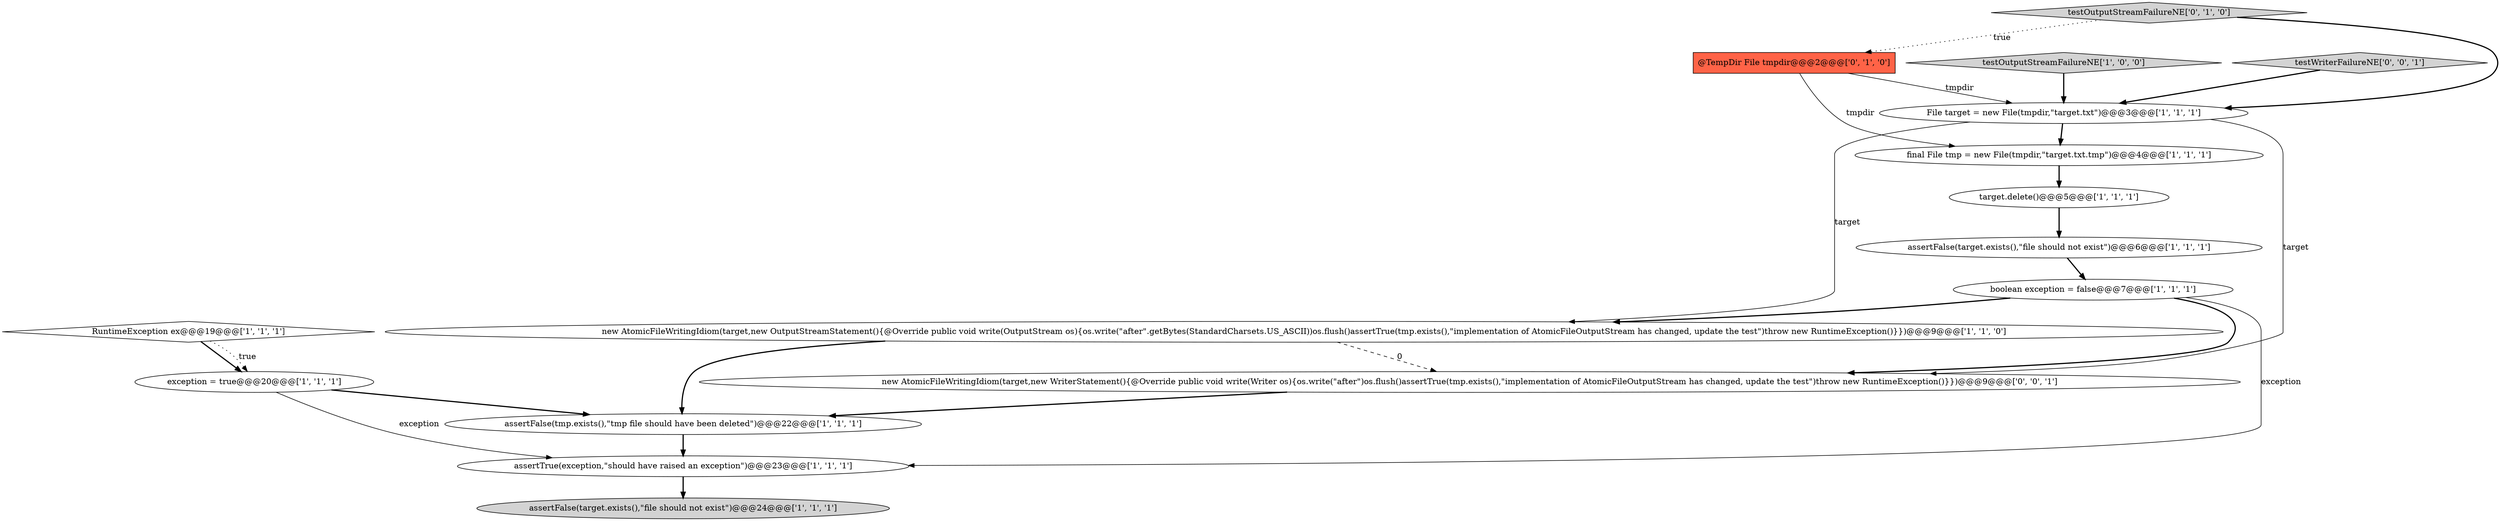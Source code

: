 digraph {
12 [style = filled, label = "@TempDir File tmpdir@@@2@@@['0', '1', '0']", fillcolor = tomato, shape = box image = "AAA1AAABBB2BBB"];
13 [style = filled, label = "testOutputStreamFailureNE['0', '1', '0']", fillcolor = lightgray, shape = diamond image = "AAA0AAABBB2BBB"];
3 [style = filled, label = "RuntimeException ex@@@19@@@['1', '1', '1']", fillcolor = white, shape = diamond image = "AAA0AAABBB1BBB"];
0 [style = filled, label = "File target = new File(tmpdir,\"target.txt\")@@@3@@@['1', '1', '1']", fillcolor = white, shape = ellipse image = "AAA0AAABBB1BBB"];
9 [style = filled, label = "assertFalse(target.exists(),\"file should not exist\")@@@6@@@['1', '1', '1']", fillcolor = white, shape = ellipse image = "AAA0AAABBB1BBB"];
8 [style = filled, label = "final File tmp = new File(tmpdir,\"target.txt.tmp\")@@@4@@@['1', '1', '1']", fillcolor = white, shape = ellipse image = "AAA0AAABBB1BBB"];
6 [style = filled, label = "exception = true@@@20@@@['1', '1', '1']", fillcolor = white, shape = ellipse image = "AAA0AAABBB1BBB"];
1 [style = filled, label = "assertTrue(exception,\"should have raised an exception\")@@@23@@@['1', '1', '1']", fillcolor = white, shape = ellipse image = "AAA0AAABBB1BBB"];
5 [style = filled, label = "target.delete()@@@5@@@['1', '1', '1']", fillcolor = white, shape = ellipse image = "AAA0AAABBB1BBB"];
11 [style = filled, label = "testOutputStreamFailureNE['1', '0', '0']", fillcolor = lightgray, shape = diamond image = "AAA0AAABBB1BBB"];
14 [style = filled, label = "new AtomicFileWritingIdiom(target,new WriterStatement(){@Override public void write(Writer os){os.write(\"after\")os.flush()assertTrue(tmp.exists(),\"implementation of AtomicFileOutputStream has changed, update the test\")throw new RuntimeException()}})@@@9@@@['0', '0', '1']", fillcolor = white, shape = ellipse image = "AAA0AAABBB3BBB"];
15 [style = filled, label = "testWriterFailureNE['0', '0', '1']", fillcolor = lightgray, shape = diamond image = "AAA0AAABBB3BBB"];
4 [style = filled, label = "new AtomicFileWritingIdiom(target,new OutputStreamStatement(){@Override public void write(OutputStream os){os.write(\"after\".getBytes(StandardCharsets.US_ASCII))os.flush()assertTrue(tmp.exists(),\"implementation of AtomicFileOutputStream has changed, update the test\")throw new RuntimeException()}})@@@9@@@['1', '1', '0']", fillcolor = white, shape = ellipse image = "AAA0AAABBB1BBB"];
7 [style = filled, label = "boolean exception = false@@@7@@@['1', '1', '1']", fillcolor = white, shape = ellipse image = "AAA0AAABBB1BBB"];
2 [style = filled, label = "assertFalse(tmp.exists(),\"tmp file should have been deleted\")@@@22@@@['1', '1', '1']", fillcolor = white, shape = ellipse image = "AAA0AAABBB1BBB"];
10 [style = filled, label = "assertFalse(target.exists(),\"file should not exist\")@@@24@@@['1', '1', '1']", fillcolor = lightgray, shape = ellipse image = "AAA0AAABBB1BBB"];
7->1 [style = solid, label="exception"];
5->9 [style = bold, label=""];
13->12 [style = dotted, label="true"];
2->1 [style = bold, label=""];
12->0 [style = solid, label="tmpdir"];
3->6 [style = bold, label=""];
0->4 [style = solid, label="target"];
4->2 [style = bold, label=""];
7->4 [style = bold, label=""];
3->6 [style = dotted, label="true"];
9->7 [style = bold, label=""];
7->14 [style = bold, label=""];
6->2 [style = bold, label=""];
0->14 [style = solid, label="target"];
11->0 [style = bold, label=""];
8->5 [style = bold, label=""];
12->8 [style = solid, label="tmpdir"];
15->0 [style = bold, label=""];
0->8 [style = bold, label=""];
4->14 [style = dashed, label="0"];
14->2 [style = bold, label=""];
1->10 [style = bold, label=""];
6->1 [style = solid, label="exception"];
13->0 [style = bold, label=""];
}
